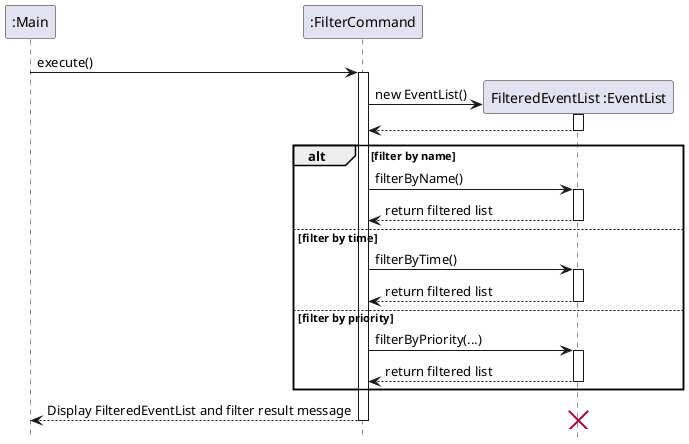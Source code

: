 @startuml
hide footbox
participant ":Main" as Main
participant ":FilterCommand" as FC

Main -> FC: execute()

create participant "FilteredEventList :EventList" as FEL
activate FC
FC -> FEL: new EventList()
activate FEL
FEL --> FC
deactivate FEL

alt filter by name
    FC -> FEL: filterByName()
    activate FEL
    FEL --> FC: return filtered list
    deactivate FEL
else filter by time
    FC -> FEL: filterByTime()
    activate FEL
    FEL --> FC: return filtered list
    deactivate FEL
else filter by priority
    FC -> FEL: filterByPriority(...)
    activate FEL
    FEL --> FC: return filtered list
    deactivate FEL
end alt

FC --> Main: Display FilteredEventList and filter result message
deactivate FC
destroy FEL

@enduml